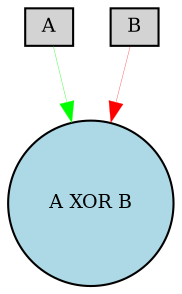 digraph {
	node [fontsize=9 height=0.2 shape=circle width=0.2]
	A [fillcolor=lightgray shape=box style=filled]
	B [fillcolor=lightgray shape=box style=filled]
	"A XOR B" [fillcolor=lightblue style=filled]
	A -> "A XOR B" [color=green penwidth=0.16574200390617363 style=solid]
	B -> "A XOR B" [color=red penwidth=0.14085211400177644 style=solid]
}
